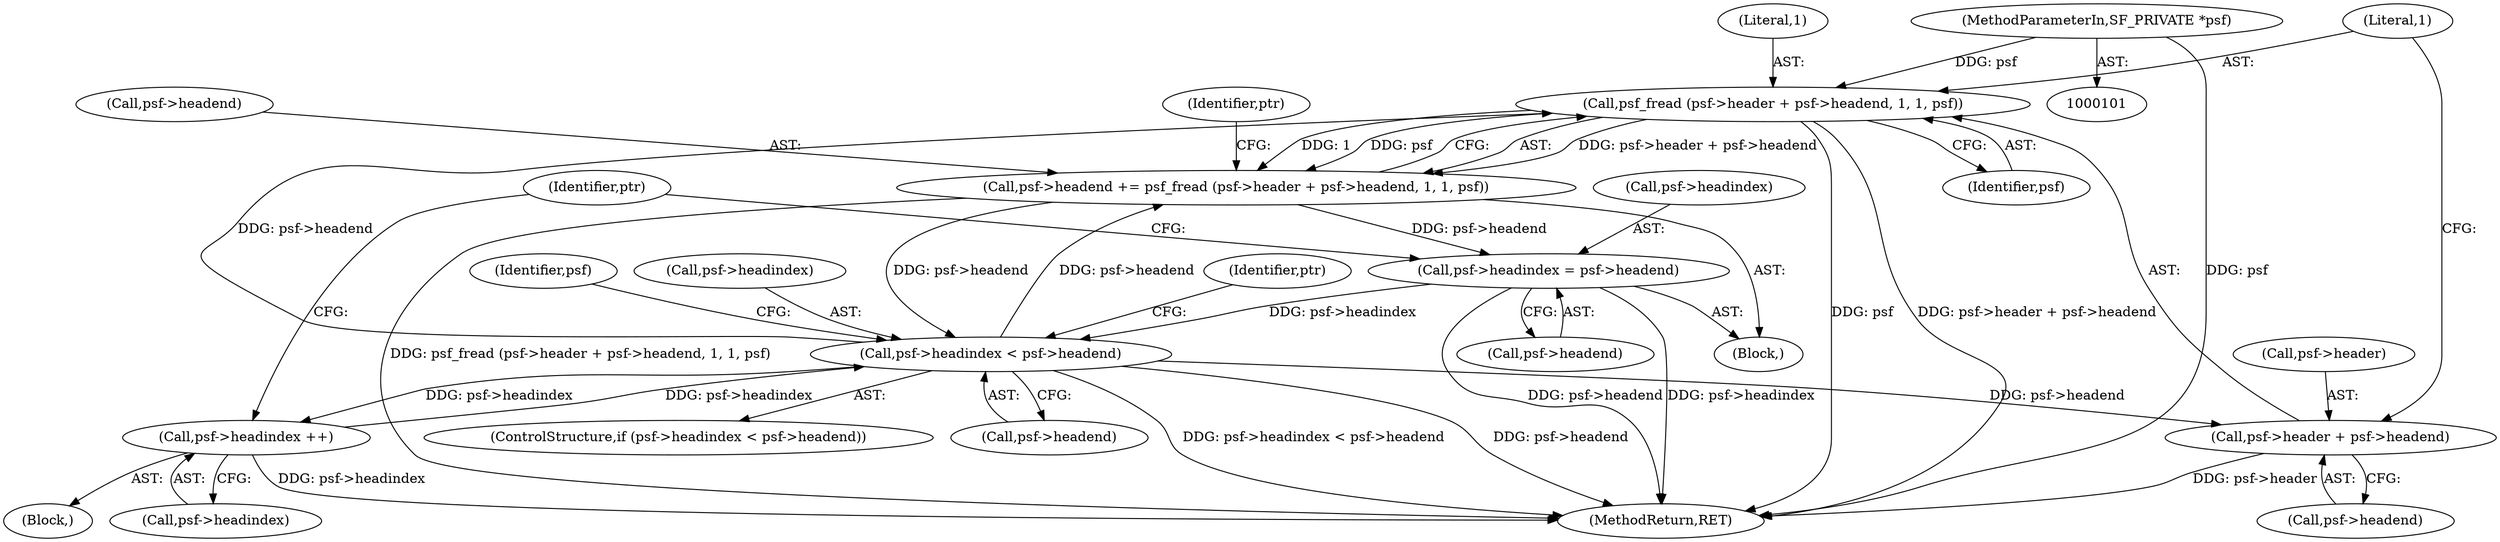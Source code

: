 digraph "1_libsndfile_708e996c87c5fae77b104ccfeb8f6db784c32074@API" {
"1000149" [label="(Call,psf_fread (psf->header + psf->headend, 1, 1, psf))"];
"1000120" [label="(Call,psf->headindex < psf->headend)"];
"1000171" [label="(Call,psf->headindex = psf->headend)"];
"1000145" [label="(Call,psf->headend += psf_fread (psf->header + psf->headend, 1, 1, psf))"];
"1000149" [label="(Call,psf_fread (psf->header + psf->headend, 1, 1, psf))"];
"1000102" [label="(MethodParameterIn,SF_PRIVATE *psf)"];
"1000139" [label="(Call,psf->headindex ++)"];
"1000150" [label="(Call,psf->header + psf->headend)"];
"1000130" [label="(Identifier,ptr)"];
"1000102" [label="(MethodParameterIn,SF_PRIVATE *psf)"];
"1000145" [label="(Call,psf->headend += psf_fread (psf->header + psf->headend, 1, 1, psf))"];
"1000151" [label="(Call,psf->header)"];
"1000157" [label="(Literal,1)"];
"1000120" [label="(Call,psf->headindex < psf->headend)"];
"1000144" [label="(Block,)"];
"1000127" [label="(Block,)"];
"1000119" [label="(ControlStructure,if (psf->headindex < psf->headend))"];
"1000124" [label="(Call,psf->headend)"];
"1000140" [label="(Call,psf->headindex)"];
"1000147" [label="(Identifier,psf)"];
"1000150" [label="(Call,psf->header + psf->headend)"];
"1000159" [label="(Identifier,psf)"];
"1000149" [label="(Call,psf_fread (psf->header + psf->headend, 1, 1, psf))"];
"1000175" [label="(Call,psf->headend)"];
"1000172" [label="(Call,psf->headindex)"];
"1000192" [label="(MethodReturn,RET)"];
"1000158" [label="(Literal,1)"];
"1000181" [label="(Identifier,ptr)"];
"1000171" [label="(Call,psf->headindex = psf->headend)"];
"1000139" [label="(Call,psf->headindex ++)"];
"1000154" [label="(Call,psf->headend)"];
"1000162" [label="(Identifier,ptr)"];
"1000146" [label="(Call,psf->headend)"];
"1000121" [label="(Call,psf->headindex)"];
"1000149" -> "1000145"  [label="AST: "];
"1000149" -> "1000159"  [label="CFG: "];
"1000150" -> "1000149"  [label="AST: "];
"1000157" -> "1000149"  [label="AST: "];
"1000158" -> "1000149"  [label="AST: "];
"1000159" -> "1000149"  [label="AST: "];
"1000145" -> "1000149"  [label="CFG: "];
"1000149" -> "1000192"  [label="DDG: psf"];
"1000149" -> "1000192"  [label="DDG: psf->header + psf->headend"];
"1000149" -> "1000145"  [label="DDG: psf->header + psf->headend"];
"1000149" -> "1000145"  [label="DDG: 1"];
"1000149" -> "1000145"  [label="DDG: psf"];
"1000120" -> "1000149"  [label="DDG: psf->headend"];
"1000102" -> "1000149"  [label="DDG: psf"];
"1000120" -> "1000119"  [label="AST: "];
"1000120" -> "1000124"  [label="CFG: "];
"1000121" -> "1000120"  [label="AST: "];
"1000124" -> "1000120"  [label="AST: "];
"1000130" -> "1000120"  [label="CFG: "];
"1000147" -> "1000120"  [label="CFG: "];
"1000120" -> "1000192"  [label="DDG: psf->headend"];
"1000120" -> "1000192"  [label="DDG: psf->headindex < psf->headend"];
"1000171" -> "1000120"  [label="DDG: psf->headindex"];
"1000139" -> "1000120"  [label="DDG: psf->headindex"];
"1000145" -> "1000120"  [label="DDG: psf->headend"];
"1000120" -> "1000139"  [label="DDG: psf->headindex"];
"1000120" -> "1000145"  [label="DDG: psf->headend"];
"1000120" -> "1000150"  [label="DDG: psf->headend"];
"1000171" -> "1000144"  [label="AST: "];
"1000171" -> "1000175"  [label="CFG: "];
"1000172" -> "1000171"  [label="AST: "];
"1000175" -> "1000171"  [label="AST: "];
"1000181" -> "1000171"  [label="CFG: "];
"1000171" -> "1000192"  [label="DDG: psf->headindex"];
"1000171" -> "1000192"  [label="DDG: psf->headend"];
"1000145" -> "1000171"  [label="DDG: psf->headend"];
"1000145" -> "1000144"  [label="AST: "];
"1000146" -> "1000145"  [label="AST: "];
"1000162" -> "1000145"  [label="CFG: "];
"1000145" -> "1000192"  [label="DDG: psf_fread (psf->header + psf->headend, 1, 1, psf)"];
"1000102" -> "1000101"  [label="AST: "];
"1000102" -> "1000192"  [label="DDG: psf"];
"1000139" -> "1000127"  [label="AST: "];
"1000139" -> "1000140"  [label="CFG: "];
"1000140" -> "1000139"  [label="AST: "];
"1000181" -> "1000139"  [label="CFG: "];
"1000139" -> "1000192"  [label="DDG: psf->headindex"];
"1000150" -> "1000154"  [label="CFG: "];
"1000151" -> "1000150"  [label="AST: "];
"1000154" -> "1000150"  [label="AST: "];
"1000157" -> "1000150"  [label="CFG: "];
"1000150" -> "1000192"  [label="DDG: psf->header"];
}

